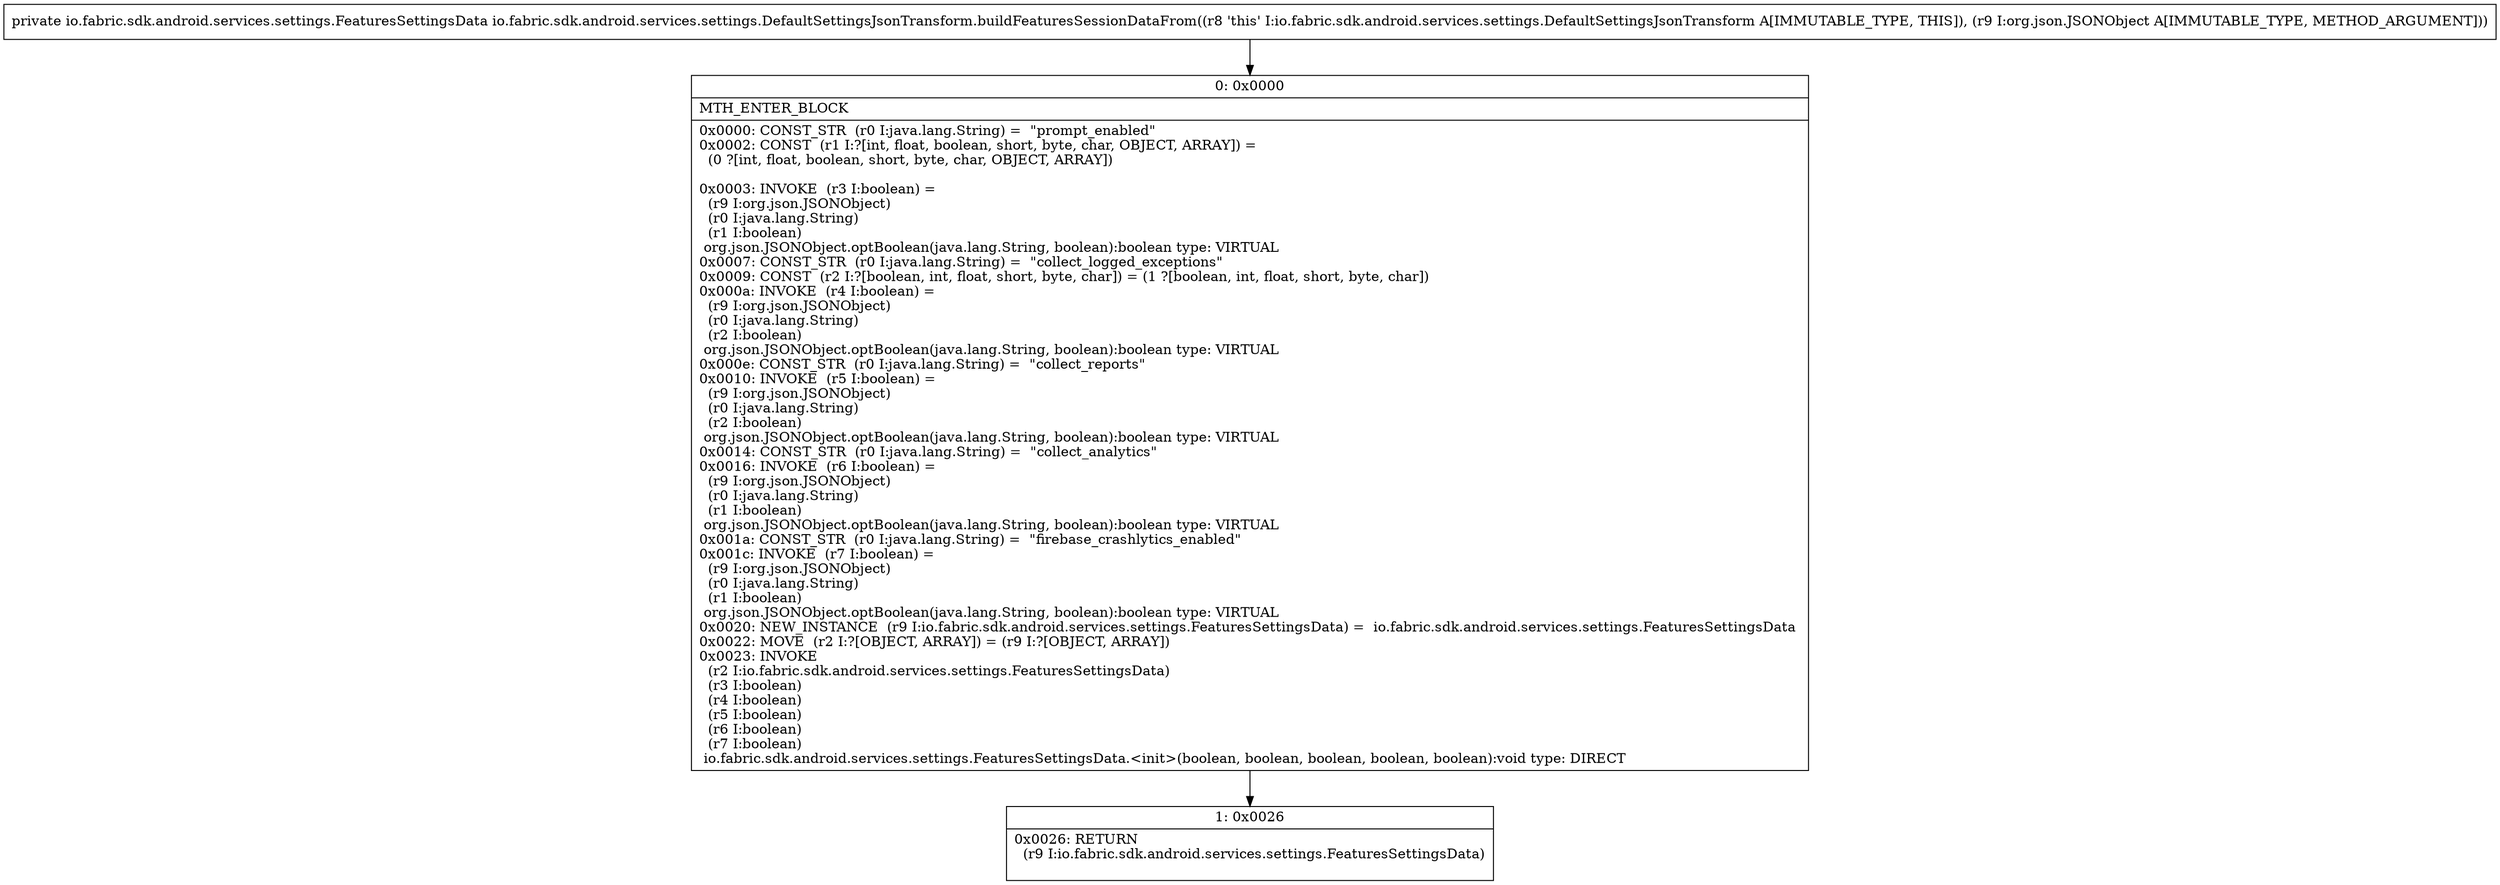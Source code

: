 digraph "CFG forio.fabric.sdk.android.services.settings.DefaultSettingsJsonTransform.buildFeaturesSessionDataFrom(Lorg\/json\/JSONObject;)Lio\/fabric\/sdk\/android\/services\/settings\/FeaturesSettingsData;" {
Node_0 [shape=record,label="{0\:\ 0x0000|MTH_ENTER_BLOCK\l|0x0000: CONST_STR  (r0 I:java.lang.String) =  \"prompt_enabled\" \l0x0002: CONST  (r1 I:?[int, float, boolean, short, byte, char, OBJECT, ARRAY]) = \l  (0 ?[int, float, boolean, short, byte, char, OBJECT, ARRAY])\l \l0x0003: INVOKE  (r3 I:boolean) = \l  (r9 I:org.json.JSONObject)\l  (r0 I:java.lang.String)\l  (r1 I:boolean)\l org.json.JSONObject.optBoolean(java.lang.String, boolean):boolean type: VIRTUAL \l0x0007: CONST_STR  (r0 I:java.lang.String) =  \"collect_logged_exceptions\" \l0x0009: CONST  (r2 I:?[boolean, int, float, short, byte, char]) = (1 ?[boolean, int, float, short, byte, char]) \l0x000a: INVOKE  (r4 I:boolean) = \l  (r9 I:org.json.JSONObject)\l  (r0 I:java.lang.String)\l  (r2 I:boolean)\l org.json.JSONObject.optBoolean(java.lang.String, boolean):boolean type: VIRTUAL \l0x000e: CONST_STR  (r0 I:java.lang.String) =  \"collect_reports\" \l0x0010: INVOKE  (r5 I:boolean) = \l  (r9 I:org.json.JSONObject)\l  (r0 I:java.lang.String)\l  (r2 I:boolean)\l org.json.JSONObject.optBoolean(java.lang.String, boolean):boolean type: VIRTUAL \l0x0014: CONST_STR  (r0 I:java.lang.String) =  \"collect_analytics\" \l0x0016: INVOKE  (r6 I:boolean) = \l  (r9 I:org.json.JSONObject)\l  (r0 I:java.lang.String)\l  (r1 I:boolean)\l org.json.JSONObject.optBoolean(java.lang.String, boolean):boolean type: VIRTUAL \l0x001a: CONST_STR  (r0 I:java.lang.String) =  \"firebase_crashlytics_enabled\" \l0x001c: INVOKE  (r7 I:boolean) = \l  (r9 I:org.json.JSONObject)\l  (r0 I:java.lang.String)\l  (r1 I:boolean)\l org.json.JSONObject.optBoolean(java.lang.String, boolean):boolean type: VIRTUAL \l0x0020: NEW_INSTANCE  (r9 I:io.fabric.sdk.android.services.settings.FeaturesSettingsData) =  io.fabric.sdk.android.services.settings.FeaturesSettingsData \l0x0022: MOVE  (r2 I:?[OBJECT, ARRAY]) = (r9 I:?[OBJECT, ARRAY]) \l0x0023: INVOKE  \l  (r2 I:io.fabric.sdk.android.services.settings.FeaturesSettingsData)\l  (r3 I:boolean)\l  (r4 I:boolean)\l  (r5 I:boolean)\l  (r6 I:boolean)\l  (r7 I:boolean)\l io.fabric.sdk.android.services.settings.FeaturesSettingsData.\<init\>(boolean, boolean, boolean, boolean, boolean):void type: DIRECT \l}"];
Node_1 [shape=record,label="{1\:\ 0x0026|0x0026: RETURN  \l  (r9 I:io.fabric.sdk.android.services.settings.FeaturesSettingsData)\l \l}"];
MethodNode[shape=record,label="{private io.fabric.sdk.android.services.settings.FeaturesSettingsData io.fabric.sdk.android.services.settings.DefaultSettingsJsonTransform.buildFeaturesSessionDataFrom((r8 'this' I:io.fabric.sdk.android.services.settings.DefaultSettingsJsonTransform A[IMMUTABLE_TYPE, THIS]), (r9 I:org.json.JSONObject A[IMMUTABLE_TYPE, METHOD_ARGUMENT])) }"];
MethodNode -> Node_0;
Node_0 -> Node_1;
}


